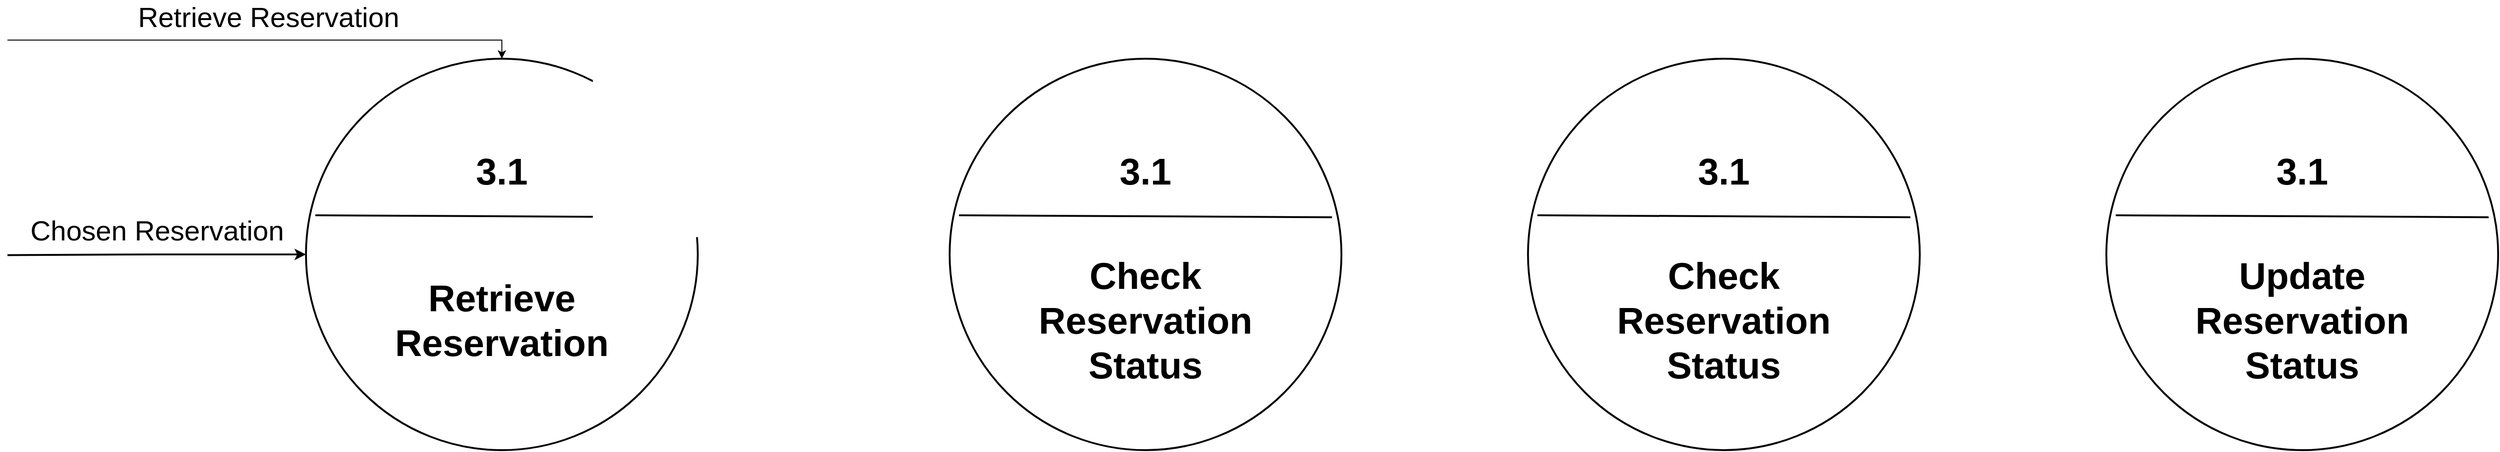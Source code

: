 <mxfile version="28.0.7">
  <diagram name="Page-1" id="z0dXhfROGHX6b2D9ORsy">
    <mxGraphModel dx="1434" dy="897" grid="1" gridSize="10" guides="1" tooltips="1" connect="1" arrows="1" fold="1" page="1" pageScale="1" pageWidth="1400" pageHeight="850" math="0" shadow="0">
      <root>
        <mxCell id="0" />
        <mxCell id="1" parent="0" />
        <mxCell id="iD_QBy75V8hiugXB4dN5-5" style="edgeStyle=orthogonalEdgeStyle;rounded=0;orthogonalLoop=1;jettySize=auto;html=1;exitX=0;exitY=0.5;exitDx=0;exitDy=0;endArrow=none;endFill=0;startArrow=classic;startFill=1;strokeWidth=2;" edge="1" parent="1" source="iD_QBy75V8hiugXB4dN5-1">
          <mxGeometry relative="1" as="geometry">
            <mxPoint x="40" y="390.692" as="targetPoint" />
            <Array as="points">
              <mxPoint x="201" y="390" />
            </Array>
          </mxGeometry>
        </mxCell>
        <mxCell id="iD_QBy75V8hiugXB4dN5-7" style="edgeStyle=orthogonalEdgeStyle;rounded=0;orthogonalLoop=1;jettySize=auto;html=1;exitX=0.5;exitY=0;exitDx=0;exitDy=0;endArrow=none;endFill=0;startArrow=classic;startFill=1;" edge="1" parent="1" source="iD_QBy75V8hiugXB4dN5-1">
          <mxGeometry relative="1" as="geometry">
            <mxPoint x="40" y="160" as="targetPoint" />
            <Array as="points">
              <mxPoint x="570" y="160" />
            </Array>
          </mxGeometry>
        </mxCell>
        <mxCell id="iD_QBy75V8hiugXB4dN5-1" value="" style="ellipse;whiteSpace=wrap;html=1;aspect=fixed;strokeWidth=2;" vertex="1" parent="1">
          <mxGeometry x="360" y="180" width="420" height="420" as="geometry" />
        </mxCell>
        <mxCell id="iD_QBy75V8hiugXB4dN5-2" value="" style="endArrow=none;html=1;rounded=0;exitX=0.024;exitY=0.4;exitDx=0;exitDy=0;exitPerimeter=0;entryX=0.976;entryY=0.405;entryDx=0;entryDy=0;entryPerimeter=0;strokeWidth=2;" edge="1" parent="1" source="iD_QBy75V8hiugXB4dN5-1" target="iD_QBy75V8hiugXB4dN5-1">
          <mxGeometry width="50" height="50" relative="1" as="geometry">
            <mxPoint x="390" y="348" as="sourcePoint" />
            <mxPoint x="750" y="348" as="targetPoint" />
          </mxGeometry>
        </mxCell>
        <mxCell id="iD_QBy75V8hiugXB4dN5-3" value="&lt;b&gt;&lt;font&gt;3.1&lt;/font&gt;&lt;/b&gt;" style="text;html=1;align=center;verticalAlign=middle;whiteSpace=wrap;rounded=0;fontSize=40;strokeWidth=2;" vertex="1" parent="1">
          <mxGeometry x="540" y="285" width="60" height="30" as="geometry" />
        </mxCell>
        <mxCell id="iD_QBy75V8hiugXB4dN5-4" value="&lt;b&gt;&lt;font&gt;Retrieve Reservation&lt;/font&gt;&lt;/b&gt;" style="text;html=1;align=center;verticalAlign=middle;whiteSpace=wrap;rounded=0;strokeWidth=2;fontSize=40;" vertex="1" parent="1">
          <mxGeometry x="470" y="380" width="200" height="160" as="geometry" />
        </mxCell>
        <mxCell id="iD_QBy75V8hiugXB4dN5-6" value="&lt;font style=&quot;font-size: 30px;&quot;&gt;Chosen Reservation&lt;/font&gt;" style="edgeLabel;html=1;align=center;verticalAlign=middle;resizable=0;points=[];fontSize=40;" vertex="1" connectable="0" parent="1">
          <mxGeometry x="200" y="360" as="geometry" />
        </mxCell>
        <mxCell id="iD_QBy75V8hiugXB4dN5-8" value="&lt;font style=&quot;font-size: 30px;&quot;&gt;Retrieve Reservation&lt;/font&gt;" style="text;html=1;align=center;verticalAlign=middle;whiteSpace=wrap;rounded=0;" vertex="1" parent="1">
          <mxGeometry x="170" y="120" width="300" height="30" as="geometry" />
        </mxCell>
        <mxCell id="iD_QBy75V8hiugXB4dN5-9" value="" style="ellipse;whiteSpace=wrap;html=1;aspect=fixed;strokeWidth=2;" vertex="1" parent="1">
          <mxGeometry x="1050" y="180" width="420" height="420" as="geometry" />
        </mxCell>
        <mxCell id="iD_QBy75V8hiugXB4dN5-10" value="" style="endArrow=none;html=1;rounded=0;exitX=0.024;exitY=0.4;exitDx=0;exitDy=0;exitPerimeter=0;entryX=0.976;entryY=0.405;entryDx=0;entryDy=0;entryPerimeter=0;strokeWidth=2;" edge="1" parent="1" source="iD_QBy75V8hiugXB4dN5-9" target="iD_QBy75V8hiugXB4dN5-9">
          <mxGeometry width="50" height="50" relative="1" as="geometry">
            <mxPoint x="1080" y="348" as="sourcePoint" />
            <mxPoint x="1440" y="348" as="targetPoint" />
          </mxGeometry>
        </mxCell>
        <mxCell id="iD_QBy75V8hiugXB4dN5-11" value="&lt;b&gt;&lt;font&gt;3.1&lt;/font&gt;&lt;/b&gt;" style="text;html=1;align=center;verticalAlign=middle;whiteSpace=wrap;rounded=0;fontSize=40;strokeWidth=2;" vertex="1" parent="1">
          <mxGeometry x="1230" y="285" width="60" height="30" as="geometry" />
        </mxCell>
        <mxCell id="iD_QBy75V8hiugXB4dN5-12" value="&lt;b&gt;&lt;font&gt;Check Reservation Status&lt;/font&gt;&lt;/b&gt;" style="text;html=1;align=center;verticalAlign=middle;whiteSpace=wrap;rounded=0;strokeWidth=2;fontSize=40;" vertex="1" parent="1">
          <mxGeometry x="1160" y="380" width="200" height="160" as="geometry" />
        </mxCell>
        <mxCell id="iD_QBy75V8hiugXB4dN5-13" value="" style="ellipse;whiteSpace=wrap;html=1;aspect=fixed;strokeWidth=2;" vertex="1" parent="1">
          <mxGeometry x="1670" y="180" width="420" height="420" as="geometry" />
        </mxCell>
        <mxCell id="iD_QBy75V8hiugXB4dN5-14" value="" style="endArrow=none;html=1;rounded=0;exitX=0.024;exitY=0.4;exitDx=0;exitDy=0;exitPerimeter=0;entryX=0.976;entryY=0.405;entryDx=0;entryDy=0;entryPerimeter=0;strokeWidth=2;" edge="1" parent="1" source="iD_QBy75V8hiugXB4dN5-13" target="iD_QBy75V8hiugXB4dN5-13">
          <mxGeometry width="50" height="50" relative="1" as="geometry">
            <mxPoint x="1700" y="348" as="sourcePoint" />
            <mxPoint x="2060" y="348" as="targetPoint" />
          </mxGeometry>
        </mxCell>
        <mxCell id="iD_QBy75V8hiugXB4dN5-15" value="&lt;b&gt;&lt;font&gt;3.1&lt;/font&gt;&lt;/b&gt;" style="text;html=1;align=center;verticalAlign=middle;whiteSpace=wrap;rounded=0;fontSize=40;strokeWidth=2;" vertex="1" parent="1">
          <mxGeometry x="1850" y="285" width="60" height="30" as="geometry" />
        </mxCell>
        <mxCell id="iD_QBy75V8hiugXB4dN5-16" value="&lt;b&gt;&lt;font&gt;Check Reservation Status&lt;/font&gt;&lt;/b&gt;" style="text;html=1;align=center;verticalAlign=middle;whiteSpace=wrap;rounded=0;strokeWidth=2;fontSize=40;" vertex="1" parent="1">
          <mxGeometry x="1780" y="380" width="200" height="160" as="geometry" />
        </mxCell>
        <mxCell id="iD_QBy75V8hiugXB4dN5-17" value="" style="ellipse;whiteSpace=wrap;html=1;aspect=fixed;strokeWidth=2;" vertex="1" parent="1">
          <mxGeometry x="2290" y="180" width="420" height="420" as="geometry" />
        </mxCell>
        <mxCell id="iD_QBy75V8hiugXB4dN5-18" value="" style="endArrow=none;html=1;rounded=0;exitX=0.024;exitY=0.4;exitDx=0;exitDy=0;exitPerimeter=0;entryX=0.976;entryY=0.405;entryDx=0;entryDy=0;entryPerimeter=0;strokeWidth=2;" edge="1" parent="1" source="iD_QBy75V8hiugXB4dN5-17" target="iD_QBy75V8hiugXB4dN5-17">
          <mxGeometry width="50" height="50" relative="1" as="geometry">
            <mxPoint x="2320" y="348" as="sourcePoint" />
            <mxPoint x="2680" y="348" as="targetPoint" />
          </mxGeometry>
        </mxCell>
        <mxCell id="iD_QBy75V8hiugXB4dN5-19" value="&lt;b&gt;&lt;font&gt;3.1&lt;/font&gt;&lt;/b&gt;" style="text;html=1;align=center;verticalAlign=middle;whiteSpace=wrap;rounded=0;fontSize=40;strokeWidth=2;" vertex="1" parent="1">
          <mxGeometry x="2470" y="285" width="60" height="30" as="geometry" />
        </mxCell>
        <mxCell id="iD_QBy75V8hiugXB4dN5-20" value="&lt;b&gt;&lt;font&gt;Update Reservation Status&lt;/font&gt;&lt;/b&gt;" style="text;html=1;align=center;verticalAlign=middle;whiteSpace=wrap;rounded=0;strokeWidth=2;fontSize=40;" vertex="1" parent="1">
          <mxGeometry x="2400" y="380" width="200" height="160" as="geometry" />
        </mxCell>
      </root>
    </mxGraphModel>
  </diagram>
</mxfile>
